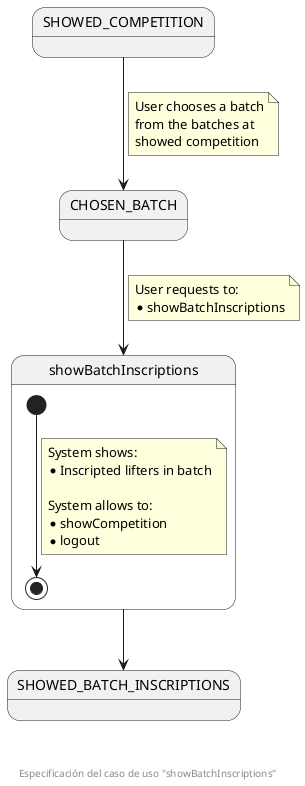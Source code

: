 @startuml
state SHOWED_COMPETITION
state CHOSEN_BATCH
state showBatchInscriptions {
  [*] --> [*]
  note on link
    System shows:
    * Inscripted lifters in batch
    
    System allows to:
    * showCompetition
    * logout
  end note
}
state SHOWED_BATCH_INSCRIPTIONS

SHOWED_COMPETITION --> CHOSEN_BATCH
note on link
  User chooses a batch
  from the batches at 
  showed competition
end note

CHOSEN_BATCH --> showBatchInscriptions
note on link
  User requests to:
  * showBatchInscriptions
end note

showBatchInscriptions --> SHOWED_BATCH_INSCRIPTIONS

footer \n\n\n Especificación del caso de uso "showBatchInscriptions"
@enduml
